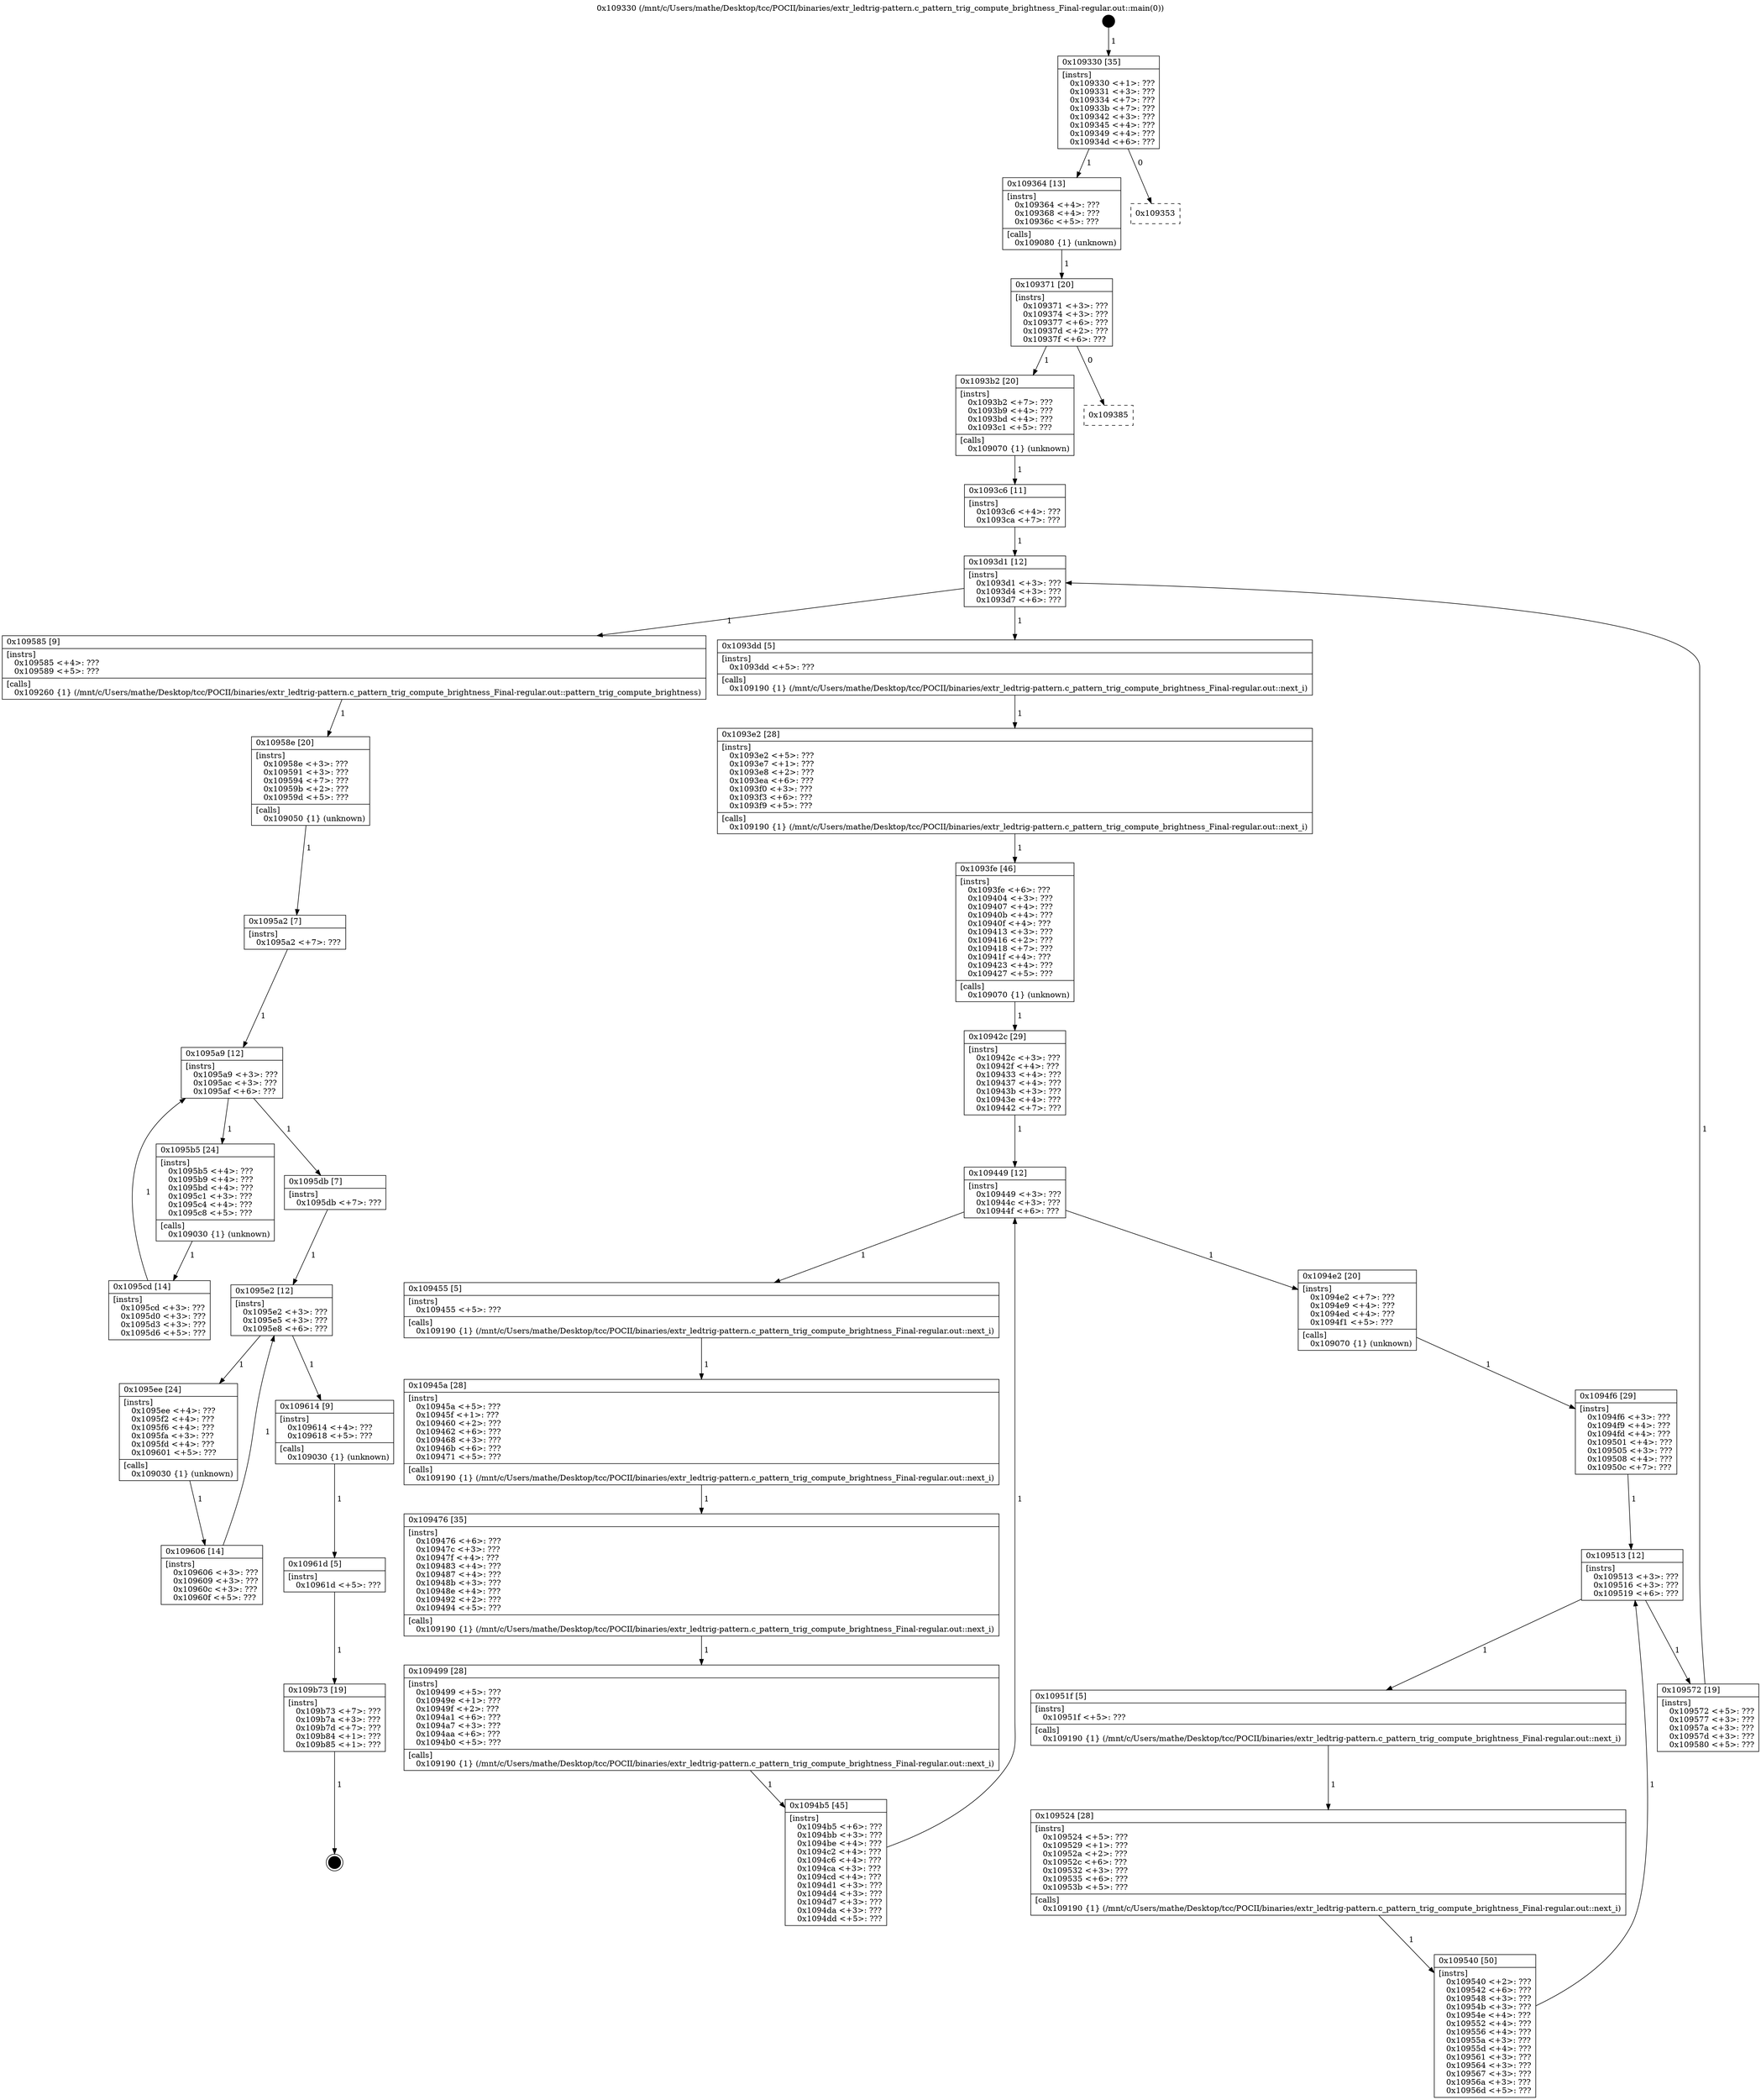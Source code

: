 digraph "0x109330" {
  label = "0x109330 (/mnt/c/Users/mathe/Desktop/tcc/POCII/binaries/extr_ledtrig-pattern.c_pattern_trig_compute_brightness_Final-regular.out::main(0))"
  labelloc = "t"
  node[shape=record]

  Entry [label="",width=0.3,height=0.3,shape=circle,fillcolor=black,style=filled]
  "0x109330" [label="{
     0x109330 [35]\l
     | [instrs]\l
     &nbsp;&nbsp;0x109330 \<+1\>: ???\l
     &nbsp;&nbsp;0x109331 \<+3\>: ???\l
     &nbsp;&nbsp;0x109334 \<+7\>: ???\l
     &nbsp;&nbsp;0x10933b \<+7\>: ???\l
     &nbsp;&nbsp;0x109342 \<+3\>: ???\l
     &nbsp;&nbsp;0x109345 \<+4\>: ???\l
     &nbsp;&nbsp;0x109349 \<+4\>: ???\l
     &nbsp;&nbsp;0x10934d \<+6\>: ???\l
  }"]
  "0x109364" [label="{
     0x109364 [13]\l
     | [instrs]\l
     &nbsp;&nbsp;0x109364 \<+4\>: ???\l
     &nbsp;&nbsp;0x109368 \<+4\>: ???\l
     &nbsp;&nbsp;0x10936c \<+5\>: ???\l
     | [calls]\l
     &nbsp;&nbsp;0x109080 \{1\} (unknown)\l
  }"]
  "0x109353" [label="{
     0x109353\l
  }", style=dashed]
  "0x109371" [label="{
     0x109371 [20]\l
     | [instrs]\l
     &nbsp;&nbsp;0x109371 \<+3\>: ???\l
     &nbsp;&nbsp;0x109374 \<+3\>: ???\l
     &nbsp;&nbsp;0x109377 \<+6\>: ???\l
     &nbsp;&nbsp;0x10937d \<+2\>: ???\l
     &nbsp;&nbsp;0x10937f \<+6\>: ???\l
  }"]
  "0x1093b2" [label="{
     0x1093b2 [20]\l
     | [instrs]\l
     &nbsp;&nbsp;0x1093b2 \<+7\>: ???\l
     &nbsp;&nbsp;0x1093b9 \<+4\>: ???\l
     &nbsp;&nbsp;0x1093bd \<+4\>: ???\l
     &nbsp;&nbsp;0x1093c1 \<+5\>: ???\l
     | [calls]\l
     &nbsp;&nbsp;0x109070 \{1\} (unknown)\l
  }"]
  "0x109385" [label="{
     0x109385\l
  }", style=dashed]
  "0x1093d1" [label="{
     0x1093d1 [12]\l
     | [instrs]\l
     &nbsp;&nbsp;0x1093d1 \<+3\>: ???\l
     &nbsp;&nbsp;0x1093d4 \<+3\>: ???\l
     &nbsp;&nbsp;0x1093d7 \<+6\>: ???\l
  }"]
  "0x109585" [label="{
     0x109585 [9]\l
     | [instrs]\l
     &nbsp;&nbsp;0x109585 \<+4\>: ???\l
     &nbsp;&nbsp;0x109589 \<+5\>: ???\l
     | [calls]\l
     &nbsp;&nbsp;0x109260 \{1\} (/mnt/c/Users/mathe/Desktop/tcc/POCII/binaries/extr_ledtrig-pattern.c_pattern_trig_compute_brightness_Final-regular.out::pattern_trig_compute_brightness)\l
  }"]
  "0x1093dd" [label="{
     0x1093dd [5]\l
     | [instrs]\l
     &nbsp;&nbsp;0x1093dd \<+5\>: ???\l
     | [calls]\l
     &nbsp;&nbsp;0x109190 \{1\} (/mnt/c/Users/mathe/Desktop/tcc/POCII/binaries/extr_ledtrig-pattern.c_pattern_trig_compute_brightness_Final-regular.out::next_i)\l
  }"]
  "0x1093e2" [label="{
     0x1093e2 [28]\l
     | [instrs]\l
     &nbsp;&nbsp;0x1093e2 \<+5\>: ???\l
     &nbsp;&nbsp;0x1093e7 \<+1\>: ???\l
     &nbsp;&nbsp;0x1093e8 \<+2\>: ???\l
     &nbsp;&nbsp;0x1093ea \<+6\>: ???\l
     &nbsp;&nbsp;0x1093f0 \<+3\>: ???\l
     &nbsp;&nbsp;0x1093f3 \<+6\>: ???\l
     &nbsp;&nbsp;0x1093f9 \<+5\>: ???\l
     | [calls]\l
     &nbsp;&nbsp;0x109190 \{1\} (/mnt/c/Users/mathe/Desktop/tcc/POCII/binaries/extr_ledtrig-pattern.c_pattern_trig_compute_brightness_Final-regular.out::next_i)\l
  }"]
  "0x1093fe" [label="{
     0x1093fe [46]\l
     | [instrs]\l
     &nbsp;&nbsp;0x1093fe \<+6\>: ???\l
     &nbsp;&nbsp;0x109404 \<+3\>: ???\l
     &nbsp;&nbsp;0x109407 \<+4\>: ???\l
     &nbsp;&nbsp;0x10940b \<+4\>: ???\l
     &nbsp;&nbsp;0x10940f \<+4\>: ???\l
     &nbsp;&nbsp;0x109413 \<+3\>: ???\l
     &nbsp;&nbsp;0x109416 \<+2\>: ???\l
     &nbsp;&nbsp;0x109418 \<+7\>: ???\l
     &nbsp;&nbsp;0x10941f \<+4\>: ???\l
     &nbsp;&nbsp;0x109423 \<+4\>: ???\l
     &nbsp;&nbsp;0x109427 \<+5\>: ???\l
     | [calls]\l
     &nbsp;&nbsp;0x109070 \{1\} (unknown)\l
  }"]
  "0x109449" [label="{
     0x109449 [12]\l
     | [instrs]\l
     &nbsp;&nbsp;0x109449 \<+3\>: ???\l
     &nbsp;&nbsp;0x10944c \<+3\>: ???\l
     &nbsp;&nbsp;0x10944f \<+6\>: ???\l
  }"]
  "0x1094e2" [label="{
     0x1094e2 [20]\l
     | [instrs]\l
     &nbsp;&nbsp;0x1094e2 \<+7\>: ???\l
     &nbsp;&nbsp;0x1094e9 \<+4\>: ???\l
     &nbsp;&nbsp;0x1094ed \<+4\>: ???\l
     &nbsp;&nbsp;0x1094f1 \<+5\>: ???\l
     | [calls]\l
     &nbsp;&nbsp;0x109070 \{1\} (unknown)\l
  }"]
  "0x109455" [label="{
     0x109455 [5]\l
     | [instrs]\l
     &nbsp;&nbsp;0x109455 \<+5\>: ???\l
     | [calls]\l
     &nbsp;&nbsp;0x109190 \{1\} (/mnt/c/Users/mathe/Desktop/tcc/POCII/binaries/extr_ledtrig-pattern.c_pattern_trig_compute_brightness_Final-regular.out::next_i)\l
  }"]
  "0x10945a" [label="{
     0x10945a [28]\l
     | [instrs]\l
     &nbsp;&nbsp;0x10945a \<+5\>: ???\l
     &nbsp;&nbsp;0x10945f \<+1\>: ???\l
     &nbsp;&nbsp;0x109460 \<+2\>: ???\l
     &nbsp;&nbsp;0x109462 \<+6\>: ???\l
     &nbsp;&nbsp;0x109468 \<+3\>: ???\l
     &nbsp;&nbsp;0x10946b \<+6\>: ???\l
     &nbsp;&nbsp;0x109471 \<+5\>: ???\l
     | [calls]\l
     &nbsp;&nbsp;0x109190 \{1\} (/mnt/c/Users/mathe/Desktop/tcc/POCII/binaries/extr_ledtrig-pattern.c_pattern_trig_compute_brightness_Final-regular.out::next_i)\l
  }"]
  "0x109476" [label="{
     0x109476 [35]\l
     | [instrs]\l
     &nbsp;&nbsp;0x109476 \<+6\>: ???\l
     &nbsp;&nbsp;0x10947c \<+3\>: ???\l
     &nbsp;&nbsp;0x10947f \<+4\>: ???\l
     &nbsp;&nbsp;0x109483 \<+4\>: ???\l
     &nbsp;&nbsp;0x109487 \<+4\>: ???\l
     &nbsp;&nbsp;0x10948b \<+3\>: ???\l
     &nbsp;&nbsp;0x10948e \<+4\>: ???\l
     &nbsp;&nbsp;0x109492 \<+2\>: ???\l
     &nbsp;&nbsp;0x109494 \<+5\>: ???\l
     | [calls]\l
     &nbsp;&nbsp;0x109190 \{1\} (/mnt/c/Users/mathe/Desktop/tcc/POCII/binaries/extr_ledtrig-pattern.c_pattern_trig_compute_brightness_Final-regular.out::next_i)\l
  }"]
  "0x109499" [label="{
     0x109499 [28]\l
     | [instrs]\l
     &nbsp;&nbsp;0x109499 \<+5\>: ???\l
     &nbsp;&nbsp;0x10949e \<+1\>: ???\l
     &nbsp;&nbsp;0x10949f \<+2\>: ???\l
     &nbsp;&nbsp;0x1094a1 \<+6\>: ???\l
     &nbsp;&nbsp;0x1094a7 \<+3\>: ???\l
     &nbsp;&nbsp;0x1094aa \<+6\>: ???\l
     &nbsp;&nbsp;0x1094b0 \<+5\>: ???\l
     | [calls]\l
     &nbsp;&nbsp;0x109190 \{1\} (/mnt/c/Users/mathe/Desktop/tcc/POCII/binaries/extr_ledtrig-pattern.c_pattern_trig_compute_brightness_Final-regular.out::next_i)\l
  }"]
  "0x1094b5" [label="{
     0x1094b5 [45]\l
     | [instrs]\l
     &nbsp;&nbsp;0x1094b5 \<+6\>: ???\l
     &nbsp;&nbsp;0x1094bb \<+3\>: ???\l
     &nbsp;&nbsp;0x1094be \<+4\>: ???\l
     &nbsp;&nbsp;0x1094c2 \<+4\>: ???\l
     &nbsp;&nbsp;0x1094c6 \<+4\>: ???\l
     &nbsp;&nbsp;0x1094ca \<+3\>: ???\l
     &nbsp;&nbsp;0x1094cd \<+4\>: ???\l
     &nbsp;&nbsp;0x1094d1 \<+3\>: ???\l
     &nbsp;&nbsp;0x1094d4 \<+3\>: ???\l
     &nbsp;&nbsp;0x1094d7 \<+3\>: ???\l
     &nbsp;&nbsp;0x1094da \<+3\>: ???\l
     &nbsp;&nbsp;0x1094dd \<+5\>: ???\l
  }"]
  "0x10942c" [label="{
     0x10942c [29]\l
     | [instrs]\l
     &nbsp;&nbsp;0x10942c \<+3\>: ???\l
     &nbsp;&nbsp;0x10942f \<+4\>: ???\l
     &nbsp;&nbsp;0x109433 \<+4\>: ???\l
     &nbsp;&nbsp;0x109437 \<+4\>: ???\l
     &nbsp;&nbsp;0x10943b \<+3\>: ???\l
     &nbsp;&nbsp;0x10943e \<+4\>: ???\l
     &nbsp;&nbsp;0x109442 \<+7\>: ???\l
  }"]
  "0x109513" [label="{
     0x109513 [12]\l
     | [instrs]\l
     &nbsp;&nbsp;0x109513 \<+3\>: ???\l
     &nbsp;&nbsp;0x109516 \<+3\>: ???\l
     &nbsp;&nbsp;0x109519 \<+6\>: ???\l
  }"]
  "0x109572" [label="{
     0x109572 [19]\l
     | [instrs]\l
     &nbsp;&nbsp;0x109572 \<+5\>: ???\l
     &nbsp;&nbsp;0x109577 \<+3\>: ???\l
     &nbsp;&nbsp;0x10957a \<+3\>: ???\l
     &nbsp;&nbsp;0x10957d \<+3\>: ???\l
     &nbsp;&nbsp;0x109580 \<+5\>: ???\l
  }"]
  "0x10951f" [label="{
     0x10951f [5]\l
     | [instrs]\l
     &nbsp;&nbsp;0x10951f \<+5\>: ???\l
     | [calls]\l
     &nbsp;&nbsp;0x109190 \{1\} (/mnt/c/Users/mathe/Desktop/tcc/POCII/binaries/extr_ledtrig-pattern.c_pattern_trig_compute_brightness_Final-regular.out::next_i)\l
  }"]
  "0x109524" [label="{
     0x109524 [28]\l
     | [instrs]\l
     &nbsp;&nbsp;0x109524 \<+5\>: ???\l
     &nbsp;&nbsp;0x109529 \<+1\>: ???\l
     &nbsp;&nbsp;0x10952a \<+2\>: ???\l
     &nbsp;&nbsp;0x10952c \<+6\>: ???\l
     &nbsp;&nbsp;0x109532 \<+3\>: ???\l
     &nbsp;&nbsp;0x109535 \<+6\>: ???\l
     &nbsp;&nbsp;0x10953b \<+5\>: ???\l
     | [calls]\l
     &nbsp;&nbsp;0x109190 \{1\} (/mnt/c/Users/mathe/Desktop/tcc/POCII/binaries/extr_ledtrig-pattern.c_pattern_trig_compute_brightness_Final-regular.out::next_i)\l
  }"]
  "0x109540" [label="{
     0x109540 [50]\l
     | [instrs]\l
     &nbsp;&nbsp;0x109540 \<+2\>: ???\l
     &nbsp;&nbsp;0x109542 \<+6\>: ???\l
     &nbsp;&nbsp;0x109548 \<+3\>: ???\l
     &nbsp;&nbsp;0x10954b \<+3\>: ???\l
     &nbsp;&nbsp;0x10954e \<+4\>: ???\l
     &nbsp;&nbsp;0x109552 \<+4\>: ???\l
     &nbsp;&nbsp;0x109556 \<+4\>: ???\l
     &nbsp;&nbsp;0x10955a \<+3\>: ???\l
     &nbsp;&nbsp;0x10955d \<+4\>: ???\l
     &nbsp;&nbsp;0x109561 \<+3\>: ???\l
     &nbsp;&nbsp;0x109564 \<+3\>: ???\l
     &nbsp;&nbsp;0x109567 \<+3\>: ???\l
     &nbsp;&nbsp;0x10956a \<+3\>: ???\l
     &nbsp;&nbsp;0x10956d \<+5\>: ???\l
  }"]
  "0x1094f6" [label="{
     0x1094f6 [29]\l
     | [instrs]\l
     &nbsp;&nbsp;0x1094f6 \<+3\>: ???\l
     &nbsp;&nbsp;0x1094f9 \<+4\>: ???\l
     &nbsp;&nbsp;0x1094fd \<+4\>: ???\l
     &nbsp;&nbsp;0x109501 \<+4\>: ???\l
     &nbsp;&nbsp;0x109505 \<+3\>: ???\l
     &nbsp;&nbsp;0x109508 \<+4\>: ???\l
     &nbsp;&nbsp;0x10950c \<+7\>: ???\l
  }"]
  Exit [label="",width=0.3,height=0.3,shape=circle,fillcolor=black,style=filled,peripheries=2]
  "0x1093c6" [label="{
     0x1093c6 [11]\l
     | [instrs]\l
     &nbsp;&nbsp;0x1093c6 \<+4\>: ???\l
     &nbsp;&nbsp;0x1093ca \<+7\>: ???\l
  }"]
  "0x10958e" [label="{
     0x10958e [20]\l
     | [instrs]\l
     &nbsp;&nbsp;0x10958e \<+3\>: ???\l
     &nbsp;&nbsp;0x109591 \<+3\>: ???\l
     &nbsp;&nbsp;0x109594 \<+7\>: ???\l
     &nbsp;&nbsp;0x10959b \<+2\>: ???\l
     &nbsp;&nbsp;0x10959d \<+5\>: ???\l
     | [calls]\l
     &nbsp;&nbsp;0x109050 \{1\} (unknown)\l
  }"]
  "0x1095a9" [label="{
     0x1095a9 [12]\l
     | [instrs]\l
     &nbsp;&nbsp;0x1095a9 \<+3\>: ???\l
     &nbsp;&nbsp;0x1095ac \<+3\>: ???\l
     &nbsp;&nbsp;0x1095af \<+6\>: ???\l
  }"]
  "0x1095e2" [label="{
     0x1095e2 [12]\l
     | [instrs]\l
     &nbsp;&nbsp;0x1095e2 \<+3\>: ???\l
     &nbsp;&nbsp;0x1095e5 \<+3\>: ???\l
     &nbsp;&nbsp;0x1095e8 \<+6\>: ???\l
  }"]
  "0x1095b5" [label="{
     0x1095b5 [24]\l
     | [instrs]\l
     &nbsp;&nbsp;0x1095b5 \<+4\>: ???\l
     &nbsp;&nbsp;0x1095b9 \<+4\>: ???\l
     &nbsp;&nbsp;0x1095bd \<+4\>: ???\l
     &nbsp;&nbsp;0x1095c1 \<+3\>: ???\l
     &nbsp;&nbsp;0x1095c4 \<+4\>: ???\l
     &nbsp;&nbsp;0x1095c8 \<+5\>: ???\l
     | [calls]\l
     &nbsp;&nbsp;0x109030 \{1\} (unknown)\l
  }"]
  "0x1095cd" [label="{
     0x1095cd [14]\l
     | [instrs]\l
     &nbsp;&nbsp;0x1095cd \<+3\>: ???\l
     &nbsp;&nbsp;0x1095d0 \<+3\>: ???\l
     &nbsp;&nbsp;0x1095d3 \<+3\>: ???\l
     &nbsp;&nbsp;0x1095d6 \<+5\>: ???\l
  }"]
  "0x1095a2" [label="{
     0x1095a2 [7]\l
     | [instrs]\l
     &nbsp;&nbsp;0x1095a2 \<+7\>: ???\l
  }"]
  "0x109614" [label="{
     0x109614 [9]\l
     | [instrs]\l
     &nbsp;&nbsp;0x109614 \<+4\>: ???\l
     &nbsp;&nbsp;0x109618 \<+5\>: ???\l
     | [calls]\l
     &nbsp;&nbsp;0x109030 \{1\} (unknown)\l
  }"]
  "0x1095ee" [label="{
     0x1095ee [24]\l
     | [instrs]\l
     &nbsp;&nbsp;0x1095ee \<+4\>: ???\l
     &nbsp;&nbsp;0x1095f2 \<+4\>: ???\l
     &nbsp;&nbsp;0x1095f6 \<+4\>: ???\l
     &nbsp;&nbsp;0x1095fa \<+3\>: ???\l
     &nbsp;&nbsp;0x1095fd \<+4\>: ???\l
     &nbsp;&nbsp;0x109601 \<+5\>: ???\l
     | [calls]\l
     &nbsp;&nbsp;0x109030 \{1\} (unknown)\l
  }"]
  "0x109606" [label="{
     0x109606 [14]\l
     | [instrs]\l
     &nbsp;&nbsp;0x109606 \<+3\>: ???\l
     &nbsp;&nbsp;0x109609 \<+3\>: ???\l
     &nbsp;&nbsp;0x10960c \<+3\>: ???\l
     &nbsp;&nbsp;0x10960f \<+5\>: ???\l
  }"]
  "0x1095db" [label="{
     0x1095db [7]\l
     | [instrs]\l
     &nbsp;&nbsp;0x1095db \<+7\>: ???\l
  }"]
  "0x10961d" [label="{
     0x10961d [5]\l
     | [instrs]\l
     &nbsp;&nbsp;0x10961d \<+5\>: ???\l
  }"]
  "0x109b73" [label="{
     0x109b73 [19]\l
     | [instrs]\l
     &nbsp;&nbsp;0x109b73 \<+7\>: ???\l
     &nbsp;&nbsp;0x109b7a \<+3\>: ???\l
     &nbsp;&nbsp;0x109b7d \<+7\>: ???\l
     &nbsp;&nbsp;0x109b84 \<+1\>: ???\l
     &nbsp;&nbsp;0x109b85 \<+1\>: ???\l
  }"]
  Entry -> "0x109330" [label=" 1"]
  "0x109330" -> "0x109364" [label=" 1"]
  "0x109330" -> "0x109353" [label=" 0"]
  "0x109364" -> "0x109371" [label=" 1"]
  "0x109371" -> "0x1093b2" [label=" 1"]
  "0x109371" -> "0x109385" [label=" 0"]
  "0x1093b2" -> "0x1093c6" [label=" 1"]
  "0x1093d1" -> "0x109585" [label=" 1"]
  "0x1093d1" -> "0x1093dd" [label=" 1"]
  "0x1093dd" -> "0x1093e2" [label=" 1"]
  "0x1093e2" -> "0x1093fe" [label=" 1"]
  "0x1093fe" -> "0x10942c" [label=" 1"]
  "0x109449" -> "0x1094e2" [label=" 1"]
  "0x109449" -> "0x109455" [label=" 1"]
  "0x109455" -> "0x10945a" [label=" 1"]
  "0x10945a" -> "0x109476" [label=" 1"]
  "0x109476" -> "0x109499" [label=" 1"]
  "0x109499" -> "0x1094b5" [label=" 1"]
  "0x10942c" -> "0x109449" [label=" 1"]
  "0x1094b5" -> "0x109449" [label=" 1"]
  "0x1094e2" -> "0x1094f6" [label=" 1"]
  "0x109513" -> "0x109572" [label=" 1"]
  "0x109513" -> "0x10951f" [label=" 1"]
  "0x10951f" -> "0x109524" [label=" 1"]
  "0x109524" -> "0x109540" [label=" 1"]
  "0x1094f6" -> "0x109513" [label=" 1"]
  "0x109540" -> "0x109513" [label=" 1"]
  "0x109b73" -> Exit [label=" 1"]
  "0x1093c6" -> "0x1093d1" [label=" 1"]
  "0x109572" -> "0x1093d1" [label=" 1"]
  "0x109585" -> "0x10958e" [label=" 1"]
  "0x10958e" -> "0x1095a2" [label=" 1"]
  "0x1095a9" -> "0x1095db" [label=" 1"]
  "0x1095a9" -> "0x1095b5" [label=" 1"]
  "0x1095b5" -> "0x1095cd" [label=" 1"]
  "0x1095a2" -> "0x1095a9" [label=" 1"]
  "0x1095cd" -> "0x1095a9" [label=" 1"]
  "0x1095e2" -> "0x109614" [label=" 1"]
  "0x1095e2" -> "0x1095ee" [label=" 1"]
  "0x1095ee" -> "0x109606" [label=" 1"]
  "0x1095db" -> "0x1095e2" [label=" 1"]
  "0x109606" -> "0x1095e2" [label=" 1"]
  "0x109614" -> "0x10961d" [label=" 1"]
  "0x10961d" -> "0x109b73" [label=" 1"]
}
